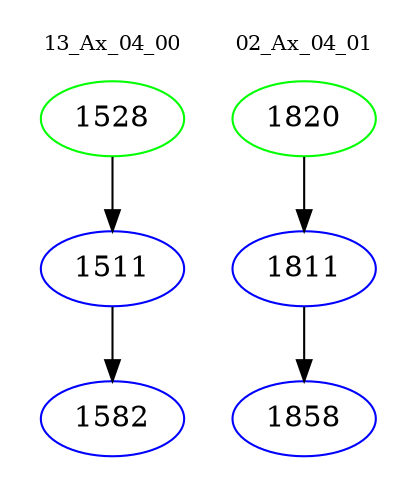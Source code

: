 digraph{
subgraph cluster_0 {
color = white
label = "13_Ax_04_00";
fontsize=10;
T0_1528 [label="1528", color="green"]
T0_1528 -> T0_1511 [color="black"]
T0_1511 [label="1511", color="blue"]
T0_1511 -> T0_1582 [color="black"]
T0_1582 [label="1582", color="blue"]
}
subgraph cluster_1 {
color = white
label = "02_Ax_04_01";
fontsize=10;
T1_1820 [label="1820", color="green"]
T1_1820 -> T1_1811 [color="black"]
T1_1811 [label="1811", color="blue"]
T1_1811 -> T1_1858 [color="black"]
T1_1858 [label="1858", color="blue"]
}
}
